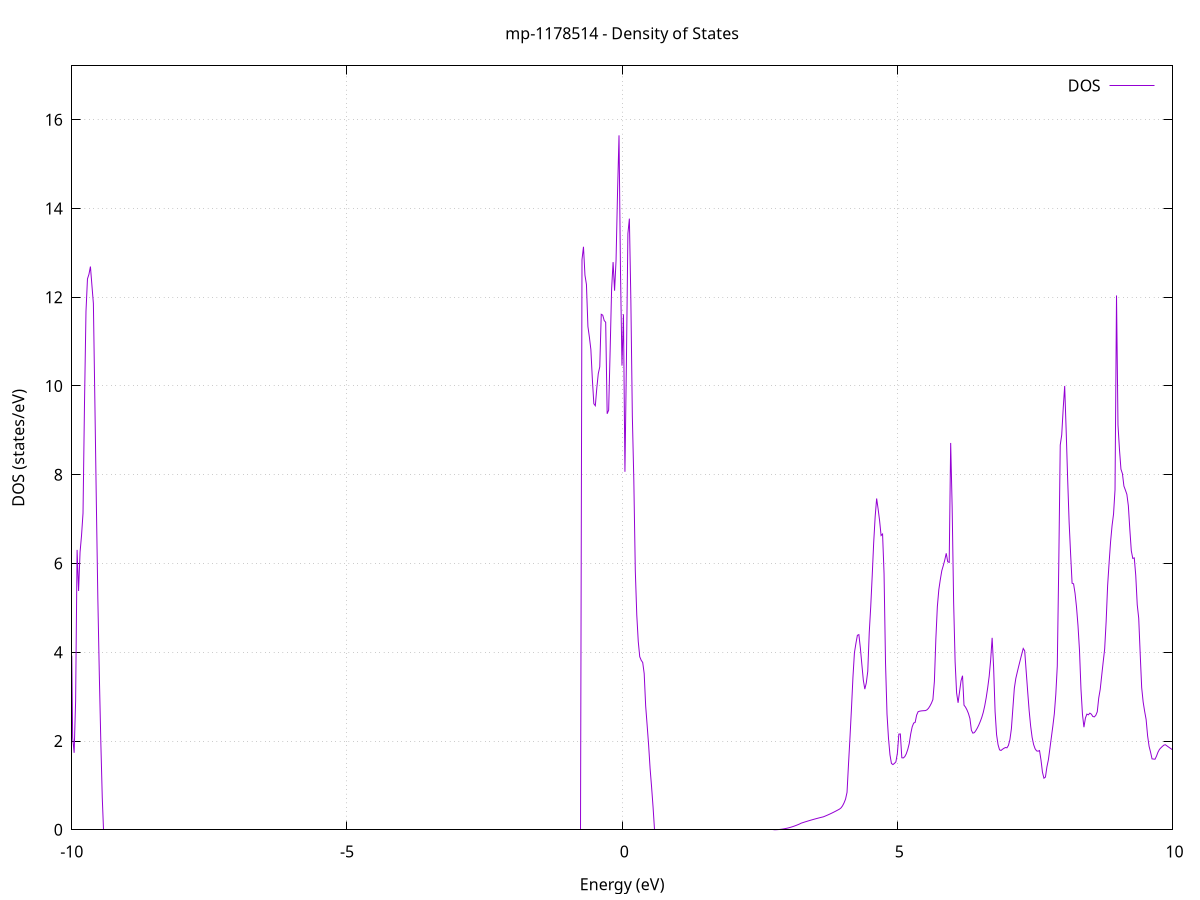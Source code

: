 set title 'mp-1178514 - Density of States'
set xlabel 'Energy (eV)'
set ylabel 'DOS (states/eV)'
set grid
set xrange [-10:10]
set yrange [0:17.211]
set xzeroaxis lt -1
set terminal png size 800,600
set output 'mp-1178514_dos_gnuplot.png'
plot '-' using 1:2 with lines title 'DOS'
-27.444600 0.000000
-27.417700 0.000000
-27.390800 0.000000
-27.363900 0.000000
-27.337000 0.000000
-27.310100 0.000000
-27.283200 0.000000
-27.256300 0.000000
-27.229400 0.000000
-27.202500 0.000000
-27.175600 0.000000
-27.148700 0.000000
-27.121800 0.000000
-27.094900 0.000000
-27.068000 0.000000
-27.041100 0.000000
-27.014200 0.000000
-26.987300 0.000000
-26.960400 0.000000
-26.933500 0.000000
-26.906600 0.000000
-26.879700 0.000000
-26.852700 0.000000
-26.825800 0.000000
-26.798900 0.000000
-26.772000 0.000000
-26.745100 0.000000
-26.718200 0.000000
-26.691300 0.000000
-26.664400 0.000000
-26.637500 0.000000
-26.610600 0.000000
-26.583700 0.000000
-26.556800 0.000000
-26.529900 0.000000
-26.503000 0.000000
-26.476100 0.000000
-26.449200 0.000000
-26.422300 0.000000
-26.395400 0.000000
-26.368500 0.000000
-26.341600 0.000000
-26.314700 0.000000
-26.287800 0.000000
-26.260900 0.000000
-26.234000 0.000000
-26.207100 0.000000
-26.180200 0.000000
-26.153300 0.000000
-26.126400 0.000000
-26.099500 0.000000
-26.072500 0.000000
-26.045600 0.000000
-26.018700 0.000000
-25.991800 0.000000
-25.964900 0.000000
-25.938000 0.000000
-25.911100 0.000000
-25.884200 0.000000
-25.857300 0.000000
-25.830400 0.000000
-25.803500 0.000000
-25.776600 0.000000
-25.749700 0.000000
-25.722800 0.000000
-25.695900 0.000000
-25.669000 0.000000
-25.642100 0.000000
-25.615200 0.000000
-25.588300 0.000000
-25.561400 0.000000
-25.534500 0.000000
-25.507600 0.000000
-25.480700 0.000000
-25.453800 0.000000
-25.426900 0.000000
-25.400000 0.000000
-25.373100 0.000000
-25.346200 0.000000
-25.319300 0.000000
-25.292300 0.000000
-25.265400 0.000000
-25.238500 0.000000
-25.211600 0.000000
-25.184700 0.000000
-25.157800 0.000000
-25.130900 0.000000
-25.104000 0.000000
-25.077100 0.000000
-25.050200 0.000000
-25.023300 0.000000
-24.996400 0.049700
-24.969500 4.871900
-24.942600 8.568900
-24.915700 14.599400
-24.888800 29.090900
-24.861900 51.171900
-24.835000 76.661100
-24.808100 0.000000
-24.781200 0.000000
-24.754300 0.000000
-24.727400 0.000000
-24.700500 0.000000
-24.673600 0.000000
-24.646700 0.000000
-24.619800 0.000000
-24.592900 0.000000
-24.566000 0.000000
-24.539100 0.000000
-24.512100 0.000000
-24.485200 0.000000
-24.458300 0.000000
-24.431400 0.000000
-24.404500 0.000000
-24.377600 0.000000
-24.350700 0.000000
-24.323800 0.000000
-24.296900 0.000000
-24.270000 0.000000
-24.243100 0.000000
-24.216200 0.000000
-24.189300 0.000000
-24.162400 0.000000
-24.135500 0.000000
-24.108600 0.000000
-24.081700 0.000000
-24.054800 0.000000
-24.027900 0.000000
-24.001000 0.000000
-23.974100 0.000000
-23.947200 0.000000
-23.920300 0.000000
-23.893400 0.000000
-23.866500 0.000000
-23.839600 0.000000
-23.812700 0.000000
-23.785800 0.000000
-23.758900 0.000000
-23.731900 0.000000
-23.705000 0.000000
-23.678100 0.000000
-23.651200 0.000000
-23.624300 0.000000
-23.597400 0.000000
-23.570500 0.000000
-23.543600 0.000000
-23.516700 0.000000
-23.489800 0.000000
-23.462900 0.000000
-23.436000 0.000000
-23.409100 0.000000
-23.382200 0.000000
-23.355300 0.000000
-23.328400 0.000000
-23.301500 0.000000
-23.274600 0.000000
-23.247700 0.000000
-23.220800 0.000000
-23.193900 0.000000
-23.167000 0.000000
-23.140100 0.000000
-23.113200 0.000000
-23.086300 0.000000
-23.059400 0.000000
-23.032500 0.000000
-23.005600 0.000000
-22.978700 0.000000
-22.951700 0.000000
-22.924800 0.000000
-22.897900 0.000000
-22.871000 0.000000
-22.844100 0.000000
-22.817200 0.000000
-22.790300 0.000000
-22.763400 0.000000
-22.736500 0.000000
-22.709600 0.000000
-22.682700 0.000000
-22.655800 0.000000
-22.628900 0.000000
-22.602000 0.000000
-22.575100 0.000000
-22.548200 0.000000
-22.521300 0.000000
-22.494400 0.000000
-22.467500 0.000000
-22.440600 0.000000
-22.413700 0.000000
-22.386800 0.000000
-22.359900 0.000000
-22.333000 0.000000
-22.306100 0.000000
-22.279200 0.000000
-22.252300 0.000000
-22.225400 0.000000
-22.198500 0.000000
-22.171500 0.000000
-22.144600 0.000000
-22.117700 0.000000
-22.090800 0.000000
-22.063900 0.000000
-22.037000 0.000000
-22.010100 0.000000
-21.983200 0.000000
-21.956300 0.000000
-21.929400 0.000000
-21.902500 0.000000
-21.875600 0.000000
-21.848700 0.000000
-21.821800 0.000000
-21.794900 0.000000
-21.768000 0.000000
-21.741100 0.000000
-21.714200 0.000000
-21.687300 0.000000
-21.660400 0.000000
-21.633500 0.000000
-21.606600 0.000000
-21.579700 0.000000
-21.552800 0.000000
-21.525900 0.000000
-21.499000 0.000000
-21.472100 0.000000
-21.445200 0.000000
-21.418200 0.000000
-21.391300 0.000000
-21.364400 0.000000
-21.337500 0.000000
-21.310600 0.000000
-21.283700 0.000000
-21.256800 0.000000
-21.229900 0.000000
-21.203000 0.000000
-21.176100 0.000000
-21.149200 0.000000
-21.122300 0.000000
-21.095400 0.000000
-21.068500 0.000000
-21.041600 0.000000
-21.014700 0.000000
-20.987800 0.000000
-20.960900 0.000000
-20.934000 0.000000
-20.907100 0.000000
-20.880200 0.000000
-20.853300 0.000000
-20.826400 0.000000
-20.799500 0.000000
-20.772600 0.000000
-20.745700 0.000000
-20.718800 0.000000
-20.691900 0.000000
-20.665000 0.000000
-20.638000 0.000000
-20.611100 0.000000
-20.584200 0.000000
-20.557300 0.000000
-20.530400 0.000000
-20.503500 0.000000
-20.476600 0.000000
-20.449700 0.000000
-20.422800 0.000000
-20.395900 0.000000
-20.369000 0.000000
-20.342100 0.000000
-20.315200 0.000000
-20.288300 0.000000
-20.261400 0.000000
-20.234500 0.000000
-20.207600 0.000000
-20.180700 0.000000
-20.153800 0.000000
-20.126900 0.000000
-20.100000 0.000000
-20.073100 0.000000
-20.046200 0.000000
-20.019300 0.000000
-19.992400 0.000000
-19.965500 0.000000
-19.938600 0.000000
-19.911700 0.000000
-19.884800 0.000000
-19.857800 0.000000
-19.830900 0.000000
-19.804000 0.000000
-19.777100 0.000000
-19.750200 0.000000
-19.723300 0.000000
-19.696400 0.000000
-19.669500 0.000000
-19.642600 0.000000
-19.615700 0.000000
-19.588800 0.000000
-19.561900 0.000000
-19.535000 0.000000
-19.508100 0.000000
-19.481200 0.000000
-19.454300 0.000000
-19.427400 0.000000
-19.400500 0.000000
-19.373600 0.000000
-19.346700 0.000000
-19.319800 0.000000
-19.292900 0.000000
-19.266000 0.000000
-19.239100 0.000000
-19.212200 0.000000
-19.185300 0.000000
-19.158400 0.000000
-19.131500 0.000000
-19.104600 0.000000
-19.077600 0.000000
-19.050700 0.000000
-19.023800 0.000000
-18.996900 0.000000
-18.970000 0.000000
-18.943100 0.000000
-18.916200 0.000000
-18.889300 0.000000
-18.862400 0.000000
-18.835500 0.000000
-18.808600 0.000000
-18.781700 0.000000
-18.754800 0.000000
-18.727900 0.000000
-18.701000 0.000000
-18.674100 0.000000
-18.647200 0.000000
-18.620300 0.000000
-18.593400 0.000000
-18.566500 0.000000
-18.539600 0.000000
-18.512700 0.000000
-18.485800 0.000000
-18.458900 0.000000
-18.432000 0.000000
-18.405100 0.000000
-18.378200 0.000000
-18.351300 0.000000
-18.324400 0.000000
-18.297400 0.000000
-18.270500 0.000000
-18.243600 0.000000
-18.216700 0.000000
-18.189800 0.000000
-18.162900 0.000000
-18.136000 0.000000
-18.109100 0.000000
-18.082200 0.000000
-18.055300 0.000000
-18.028400 0.000000
-18.001500 0.000000
-17.974600 0.000000
-17.947700 0.000000
-17.920800 0.000000
-17.893900 0.000000
-17.867000 0.000000
-17.840100 0.000000
-17.813200 0.000000
-17.786300 0.000000
-17.759400 0.000000
-17.732500 0.000000
-17.705600 0.000000
-17.678700 0.000000
-17.651800 0.000000
-17.624900 0.000000
-17.598000 0.000000
-17.571100 0.000000
-17.544200 0.000000
-17.517200 0.000000
-17.490300 0.000000
-17.463400 0.000000
-17.436500 0.000000
-17.409600 0.000000
-17.382700 0.000000
-17.355800 0.000000
-17.328900 0.000000
-17.302000 0.000000
-17.275100 0.000000
-17.248200 0.000000
-17.221300 0.000000
-17.194400 0.000000
-17.167500 0.000000
-17.140600 0.000000
-17.113700 0.000000
-17.086800 0.000000
-17.059900 0.000000
-17.033000 0.000000
-17.006100 0.000000
-16.979200 0.000000
-16.952300 0.000000
-16.925400 0.000000
-16.898500 0.000000
-16.871600 0.000000
-16.844700 0.000000
-16.817800 0.000000
-16.790900 0.000000
-16.764000 0.000000
-16.737000 0.000000
-16.710100 0.000000
-16.683200 0.000000
-16.656300 0.000000
-16.629400 0.000000
-16.602500 0.000000
-16.575600 0.000000
-16.548700 0.000000
-16.521800 0.000000
-16.494900 0.000000
-16.468000 0.000000
-16.441100 0.000000
-16.414200 0.000000
-16.387300 0.000000
-16.360400 0.000000
-16.333500 0.000000
-16.306600 0.000000
-16.279700 0.000000
-16.252800 0.000000
-16.225900 0.000000
-16.199000 0.000000
-16.172100 0.000000
-16.145200 0.000000
-16.118300 0.000000
-16.091400 0.000000
-16.064500 0.000000
-16.037600 0.000000
-16.010700 0.000000
-15.983800 0.000000
-15.956800 0.000000
-15.929900 0.000000
-15.903000 0.000000
-15.876100 0.000000
-15.849200 0.000000
-15.822300 0.000000
-15.795400 0.000000
-15.768500 0.000000
-15.741600 0.000000
-15.714700 0.000000
-15.687800 0.000000
-15.660900 0.000000
-15.634000 0.000000
-15.607100 0.000000
-15.580200 0.000000
-15.553300 0.000000
-15.526400 0.000000
-15.499500 0.000000
-15.472600 0.000000
-15.445700 0.000000
-15.418800 0.000000
-15.391900 0.000000
-15.365000 0.000000
-15.338100 0.000000
-15.311200 0.000000
-15.284300 0.000000
-15.257400 0.000000
-15.230500 0.000000
-15.203600 0.000000
-15.176600 0.000000
-15.149700 0.000000
-15.122800 0.000000
-15.095900 0.000000
-15.069000 0.000000
-15.042100 0.000000
-15.015200 0.000000
-14.988300 8.738000
-14.961400 17.979300
-14.934500 15.538700
-14.907600 15.154100
-14.880700 13.030300
-14.853800 12.412300
-14.826900 9.872000
-14.800000 7.821100
-14.773100 5.997500
-14.746200 4.964500
-14.719300 4.331300
-14.692400 3.805700
-14.665500 3.310900
-14.638600 2.816500
-14.611700 2.432800
-14.584800 2.125100
-14.557900 1.864400
-14.531000 1.621100
-14.504100 1.391300
-14.477200 1.203500
-14.450300 1.080600
-14.423400 0.902500
-14.396400 0.574800
-14.369500 0.270800
-14.342600 0.080100
-14.315700 0.002100
-14.288800 0.000000
-14.261900 0.000000
-14.235000 0.000000
-14.208100 0.000000
-14.181200 0.000000
-14.154300 0.000000
-14.127400 0.000000
-14.100500 0.000000
-14.073600 0.000000
-14.046700 0.000000
-14.019800 0.000000
-13.992900 0.000000
-13.966000 0.000000
-13.939100 0.000000
-13.912200 0.000000
-13.885300 0.000000
-13.858400 0.000000
-13.831500 0.000000
-13.804600 0.000000
-13.777700 0.000000
-13.750800 0.000000
-13.723900 0.000000
-13.697000 0.000000
-13.670100 0.000000
-13.643200 0.000000
-13.616200 0.000000
-13.589300 0.000000
-13.562400 0.000000
-13.535500 0.000000
-13.508600 0.000000
-13.481700 0.000000
-13.454800 0.000000
-13.427900 0.000000
-13.401000 0.000000
-13.374100 0.000000
-13.347200 0.000000
-13.320300 0.000000
-13.293400 0.000000
-13.266500 0.000000
-13.239600 0.000000
-13.212700 0.000000
-13.185800 0.000000
-13.158900 0.000000
-13.132000 0.000000
-13.105100 0.000000
-13.078200 0.000000
-13.051300 0.000000
-13.024400 0.000000
-12.997500 0.000000
-12.970600 0.000000
-12.943700 0.000000
-12.916800 0.000000
-12.889900 0.000000
-12.863000 0.000000
-12.836000 0.000000
-12.809100 0.000000
-12.782200 0.000000
-12.755300 0.000000
-12.728400 0.000000
-12.701500 0.000000
-12.674600 0.000000
-12.647700 0.000000
-12.620800 0.000000
-12.593900 0.000000
-12.567000 0.000000
-12.540100 0.000000
-12.513200 0.000000
-12.486300 0.000000
-12.459400 0.000000
-12.432500 0.000000
-12.405600 0.000000
-12.378700 0.000000
-12.351800 0.000000
-12.324900 0.000000
-12.298000 0.000000
-12.271100 0.000000
-12.244200 0.000000
-12.217300 0.000000
-12.190400 0.000000
-12.163500 0.000000
-12.136600 0.000000
-12.109700 0.000000
-12.082800 0.000000
-12.055800 0.000000
-12.028900 0.000000
-12.002000 0.000000
-11.975100 0.000000
-11.948200 0.000000
-11.921300 0.000000
-11.894400 0.000000
-11.867500 0.000000
-11.840600 0.000000
-11.813700 0.000000
-11.786800 0.000000
-11.759900 0.000000
-11.733000 0.000000
-11.706100 0.000000
-11.679200 0.000000
-11.652300 0.000000
-11.625400 0.000000
-11.598500 0.000000
-11.571600 0.000000
-11.544700 0.000000
-11.517800 0.000000
-11.490900 0.000000
-11.464000 0.000000
-11.437100 0.000000
-11.410200 0.000000
-11.383300 0.000000
-11.356400 0.000000
-11.329500 0.000000
-11.302600 0.000000
-11.275600 0.000000
-11.248700 0.000000
-11.221800 0.000000
-11.194900 0.000000
-11.168000 0.000000
-11.141100 0.000000
-11.114200 0.000000
-11.087300 0.000000
-11.060400 0.000000
-11.033500 0.000000
-11.006600 0.000000
-10.979700 0.000000
-10.952800 0.000000
-10.925900 0.000000
-10.899000 0.000000
-10.872100 0.000000
-10.845200 0.000000
-10.818300 0.000000
-10.791400 0.000000
-10.764500 0.000000
-10.737600 0.000000
-10.710700 0.000000
-10.683800 0.000000
-10.656900 0.000000
-10.630000 0.977700
-10.603100 6.387500
-10.576200 7.981000
-10.549300 8.045100
-10.522400 8.112900
-10.495400 7.597800
-10.468500 6.008000
-10.441600 10.731400
-10.414700 13.390200
-10.387800 16.023800
-10.360900 13.847900
-10.334000 10.658800
-10.307100 12.192700
-10.280200 12.280400
-10.253300 13.005200
-10.226400 14.933900
-10.199500 26.738700
-10.172600 30.089800
-10.145700 20.408700
-10.118800 16.532000
-10.091900 14.224700
-10.065000 11.143800
-10.038100 9.129800
-10.011200 5.238500
-9.984300 2.075900
-9.957400 1.734000
-9.930500 2.898200
-9.903600 6.306300
-9.876700 5.380600
-9.849800 6.252900
-9.822900 6.632200
-9.796000 7.133100
-9.769100 9.610000
-9.742200 11.677600
-9.715200 12.411400
-9.688300 12.515400
-9.661400 12.689600
-9.634500 12.269500
-9.607600 11.856100
-9.580700 9.650300
-9.553800 7.366400
-9.526900 5.230800
-9.500000 3.499200
-9.473100 2.004100
-9.446200 0.720600
-9.419300 0.000000
-9.392400 0.000000
-9.365500 0.000000
-9.338600 0.000000
-9.311700 0.000000
-9.284800 0.000000
-9.257900 0.000000
-9.231000 0.000000
-9.204100 0.000000
-9.177200 0.000000
-9.150300 0.000000
-9.123400 0.000000
-9.096500 0.000000
-9.069600 0.000000
-9.042700 0.000000
-9.015800 0.000000
-8.988900 0.000000
-8.962000 0.000000
-8.935000 0.000000
-8.908100 0.000000
-8.881200 0.000000
-8.854300 0.000000
-8.827400 0.000000
-8.800500 0.000000
-8.773600 0.000000
-8.746700 0.000000
-8.719800 0.000000
-8.692900 0.000000
-8.666000 0.000000
-8.639100 0.000000
-8.612200 0.000000
-8.585300 0.000000
-8.558400 0.000000
-8.531500 0.000000
-8.504600 0.000000
-8.477700 0.000000
-8.450800 0.000000
-8.423900 0.000000
-8.397000 0.000000
-8.370100 0.000000
-8.343200 0.000000
-8.316300 0.000000
-8.289400 0.000000
-8.262500 0.000000
-8.235600 0.000000
-8.208700 0.000000
-8.181700 0.000000
-8.154800 0.000000
-8.127900 0.000000
-8.101000 0.000000
-8.074100 0.000000
-8.047200 0.000000
-8.020300 0.000000
-7.993400 0.000000
-7.966500 0.000000
-7.939600 0.000000
-7.912700 0.000000
-7.885800 0.000000
-7.858900 0.000000
-7.832000 0.000000
-7.805100 0.000000
-7.778200 0.000000
-7.751300 0.000000
-7.724400 0.000000
-7.697500 0.000000
-7.670600 0.000000
-7.643700 0.000000
-7.616800 0.000000
-7.589900 0.000000
-7.563000 0.000000
-7.536100 0.000000
-7.509200 0.000000
-7.482300 0.000000
-7.455400 0.000000
-7.428500 0.000000
-7.401500 0.000000
-7.374600 0.000000
-7.347700 0.000000
-7.320800 0.000000
-7.293900 0.000000
-7.267000 0.000000
-7.240100 0.000000
-7.213200 0.000000
-7.186300 0.000000
-7.159400 0.000000
-7.132500 0.000000
-7.105600 0.000000
-7.078700 0.000000
-7.051800 0.000000
-7.024900 0.000000
-6.998000 0.000000
-6.971100 0.000000
-6.944200 0.000000
-6.917300 0.000000
-6.890400 0.000000
-6.863500 0.000000
-6.836600 0.000000
-6.809700 0.000000
-6.782800 0.000000
-6.755900 0.000000
-6.729000 0.000000
-6.702100 0.000000
-6.675200 0.000000
-6.648300 0.000000
-6.621300 0.000000
-6.594400 0.000000
-6.567500 0.000000
-6.540600 0.000000
-6.513700 0.000000
-6.486800 0.000000
-6.459900 0.000000
-6.433000 0.000000
-6.406100 0.000000
-6.379200 0.000000
-6.352300 0.000000
-6.325400 0.000000
-6.298500 0.000000
-6.271600 0.000000
-6.244700 0.000000
-6.217800 0.000000
-6.190900 0.000000
-6.164000 0.000000
-6.137100 0.000000
-6.110200 0.000000
-6.083300 0.000000
-6.056400 0.000000
-6.029500 0.000000
-6.002600 0.000000
-5.975700 0.000000
-5.948800 0.000000
-5.921900 0.000000
-5.895000 0.000000
-5.868100 0.000000
-5.841100 0.000000
-5.814200 0.000000
-5.787300 0.000000
-5.760400 0.000000
-5.733500 0.000000
-5.706600 0.000000
-5.679700 0.000000
-5.652800 0.000000
-5.625900 0.000000
-5.599000 0.000000
-5.572100 0.000000
-5.545200 0.000000
-5.518300 0.000000
-5.491400 0.000000
-5.464500 0.000000
-5.437600 0.000000
-5.410700 0.000000
-5.383800 0.000000
-5.356900 0.000000
-5.330000 0.000000
-5.303100 0.000000
-5.276200 0.000000
-5.249300 0.000000
-5.222400 0.000000
-5.195500 0.000000
-5.168600 0.000000
-5.141700 0.000000
-5.114800 0.000000
-5.087900 0.000000
-5.060900 0.000000
-5.034000 0.000000
-5.007100 0.000000
-4.980200 0.000000
-4.953300 0.000000
-4.926400 0.000000
-4.899500 0.000000
-4.872600 0.000000
-4.845700 0.000000
-4.818800 0.000000
-4.791900 0.000000
-4.765000 0.000000
-4.738100 0.000000
-4.711200 0.000000
-4.684300 0.000000
-4.657400 0.000000
-4.630500 0.000000
-4.603600 0.000000
-4.576700 0.000000
-4.549800 0.000000
-4.522900 0.000000
-4.496000 0.000000
-4.469100 0.000000
-4.442200 0.000000
-4.415300 0.000000
-4.388400 0.000000
-4.361500 0.000000
-4.334600 0.000000
-4.307700 0.000000
-4.280700 0.000000
-4.253800 0.000000
-4.226900 0.000000
-4.200000 0.000000
-4.173100 0.000000
-4.146200 0.000000
-4.119300 0.000000
-4.092400 0.000000
-4.065500 0.000000
-4.038600 0.000000
-4.011700 0.000000
-3.984800 0.000000
-3.957900 0.000000
-3.931000 0.000000
-3.904100 0.000000
-3.877200 0.000000
-3.850300 0.000000
-3.823400 0.000000
-3.796500 0.000000
-3.769600 0.000000
-3.742700 0.000000
-3.715800 0.000000
-3.688900 0.000000
-3.662000 0.000000
-3.635100 0.000000
-3.608200 0.000000
-3.581300 0.000000
-3.554400 0.000000
-3.527500 0.000000
-3.500500 0.000000
-3.473600 0.000000
-3.446700 0.000000
-3.419800 0.000000
-3.392900 0.000000
-3.366000 0.000000
-3.339100 0.000000
-3.312200 0.000000
-3.285300 0.000000
-3.258400 0.000000
-3.231500 0.000000
-3.204600 0.000000
-3.177700 0.000000
-3.150800 0.000000
-3.123900 0.000000
-3.097000 0.000000
-3.070100 0.000000
-3.043200 0.000000
-3.016300 0.000000
-2.989400 0.000000
-2.962500 0.000000
-2.935600 0.000000
-2.908700 0.000000
-2.881800 0.000000
-2.854900 0.000000
-2.828000 0.000000
-2.801100 0.000000
-2.774200 0.000000
-2.747300 0.000000
-2.720300 0.000000
-2.693400 0.000000
-2.666500 0.000000
-2.639600 0.000000
-2.612700 0.000000
-2.585800 0.000000
-2.558900 0.000000
-2.532000 0.000000
-2.505100 0.000000
-2.478200 0.000000
-2.451300 0.000000
-2.424400 0.000000
-2.397500 0.000000
-2.370600 0.000000
-2.343700 0.000000
-2.316800 0.000000
-2.289900 0.000000
-2.263000 0.000000
-2.236100 0.000000
-2.209200 0.000000
-2.182300 0.000000
-2.155400 0.000000
-2.128500 0.000000
-2.101600 0.000000
-2.074700 0.000000
-2.047800 0.000000
-2.020900 0.000000
-1.994000 0.000000
-1.967100 0.000000
-1.940100 0.000000
-1.913200 0.000000
-1.886300 0.000000
-1.859400 0.000000
-1.832500 0.000000
-1.805600 0.000000
-1.778700 0.000000
-1.751800 0.000000
-1.724900 0.000000
-1.698000 0.000000
-1.671100 0.000000
-1.644200 0.000000
-1.617300 0.000000
-1.590400 0.000000
-1.563500 0.000000
-1.536600 0.000000
-1.509700 0.000000
-1.482800 0.000000
-1.455900 0.000000
-1.429000 0.000000
-1.402100 0.000000
-1.375200 0.000000
-1.348300 0.000000
-1.321400 0.000000
-1.294500 0.000000
-1.267600 0.000000
-1.240700 0.000000
-1.213800 0.000000
-1.186900 0.000000
-1.159900 0.000000
-1.133000 0.000000
-1.106100 0.000000
-1.079200 0.000000
-1.052300 0.000000
-1.025400 0.000000
-0.998500 0.000000
-0.971600 0.000000
-0.944700 0.000000
-0.917800 0.000000
-0.890900 0.000000
-0.864000 0.000000
-0.837100 0.000000
-0.810200 0.000000
-0.783300 0.000000
-0.756400 0.000000
-0.729500 12.844400
-0.702600 13.135000
-0.675700 12.496100
-0.648800 12.286200
-0.621900 11.339100
-0.595000 11.097800
-0.568100 10.819100
-0.541200 10.148400
-0.514300 9.598600
-0.487400 9.553700
-0.460500 9.950800
-0.433600 10.277400
-0.406700 10.429700
-0.379700 11.613700
-0.352800 11.595200
-0.325900 11.473900
-0.299000 11.434100
-0.272100 9.373100
-0.245200 9.454100
-0.218300 10.786200
-0.191400 12.186300
-0.164500 12.790100
-0.137600 12.145100
-0.110700 12.831100
-0.083800 14.354500
-0.056900 15.646000
-0.030000 12.576300
-0.003100 10.457000
0.023800 11.614800
0.050700 8.065400
0.077600 10.543000
0.104500 13.430200
0.131400 13.769200
0.158300 11.933800
0.185200 9.322500
0.212100 7.875500
0.239000 5.840300
0.265900 4.838900
0.292800 4.242000
0.319700 3.898900
0.346600 3.818500
0.373500 3.769900
0.400500 3.520300
0.427400 2.790000
0.454300 2.352900
0.481200 1.906500
0.508100 1.377500
0.535000 0.962700
0.561900 0.509800
0.588800 0.000000
0.615700 0.000000
0.642600 0.000000
0.669500 0.000000
0.696400 0.000000
0.723300 0.000000
0.750200 0.000000
0.777100 0.000000
0.804000 0.000000
0.830900 0.000000
0.857800 0.000000
0.884700 0.000000
0.911600 0.000000
0.938500 0.000000
0.965400 0.000000
0.992300 0.000000
1.019200 0.000000
1.046100 0.000000
1.073000 0.000000
1.099900 0.000000
1.126800 0.000000
1.153700 0.000000
1.180700 0.000000
1.207600 0.000000
1.234500 0.000000
1.261400 0.000000
1.288300 0.000000
1.315200 0.000000
1.342100 0.000000
1.369000 0.000000
1.395900 0.000000
1.422800 0.000000
1.449700 0.000000
1.476600 0.000000
1.503500 0.000000
1.530400 0.000000
1.557300 0.000000
1.584200 0.000000
1.611100 0.000000
1.638000 0.000000
1.664900 0.000000
1.691800 0.000000
1.718700 0.000000
1.745600 0.000000
1.772500 0.000000
1.799400 0.000000
1.826300 0.000000
1.853200 0.000000
1.880100 0.000000
1.907000 0.000000
1.933900 0.000000
1.960900 0.000000
1.987800 0.000000
2.014700 0.000000
2.041600 0.000000
2.068500 0.000000
2.095400 0.000000
2.122300 0.000000
2.149200 0.000000
2.176100 0.000000
2.203000 0.000000
2.229900 0.000000
2.256800 0.000000
2.283700 0.000000
2.310600 0.000000
2.337500 0.000000
2.364400 0.000000
2.391300 0.000000
2.418200 0.000000
2.445100 0.000000
2.472000 0.000000
2.498900 0.000000
2.525800 0.000000
2.552700 0.000000
2.579600 0.000000
2.606500 0.000000
2.633400 0.000000
2.660300 0.000000
2.687200 0.000000
2.714100 0.000000
2.741100 0.000000
2.768000 0.000200
2.794900 0.001100
2.821800 0.003000
2.848700 0.005600
2.875600 0.009100
2.902500 0.013500
2.929400 0.018700
2.956300 0.024700
2.983200 0.031600
3.010100 0.039300
3.037000 0.047900
3.063900 0.057300
3.090800 0.067600
3.117700 0.078700
3.144600 0.090700
3.171500 0.103500
3.198400 0.117100
3.225300 0.131600
3.252200 0.148600
3.279100 0.159600
3.306000 0.170300
3.332900 0.180900
3.359800 0.191200
3.386700 0.201400
3.413600 0.211300
3.440500 0.221100
3.467400 0.230600
3.494300 0.240000
3.521300 0.249100
3.548200 0.258000
3.575100 0.266800
3.602000 0.275300
3.628900 0.283600
3.655800 0.291700
3.682700 0.305100
3.709600 0.319100
3.736500 0.333600
3.763400 0.348600
3.790300 0.364100
3.817200 0.380100
3.844100 0.396600
3.871000 0.413600
3.897900 0.431100
3.924800 0.449100
3.951700 0.467500
3.978600 0.494900
4.005500 0.541300
4.032400 0.606700
4.059300 0.691000
4.086200 0.843900
4.113100 1.483500
4.140000 2.081900
4.166900 2.733300
4.193800 3.437900
4.220700 3.989600
4.247600 4.197700
4.274500 4.382100
4.301500 4.397300
4.328400 4.097200
4.355300 3.726700
4.382200 3.371800
4.409100 3.168900
4.436000 3.306700
4.462900 3.570200
4.489800 4.440300
4.516700 5.023300
4.543600 5.719800
4.570500 6.466600
4.597400 7.053400
4.624300 7.463900
4.651200 7.227900
4.678100 6.962500
4.705000 6.629800
4.731900 6.663800
4.758800 5.774200
4.785700 3.753000
4.812600 2.607900
4.839500 2.060700
4.866400 1.689300
4.893300 1.493900
4.920200 1.468800
4.947100 1.494900
4.974000 1.530100
5.000900 1.723600
5.027800 2.155300
5.054800 2.158700
5.081700 1.622500
5.108600 1.618100
5.135500 1.647700
5.162400 1.711100
5.189300 1.808400
5.216200 1.939600
5.243100 2.158600
5.270000 2.318400
5.296900 2.403900
5.323800 2.419200
5.350700 2.582800
5.377600 2.659700
5.404500 2.671300
5.431400 2.677400
5.458300 2.681400
5.485200 2.683300
5.512100 2.685600
5.539000 2.702600
5.565900 2.736900
5.592800 2.788300
5.619700 2.852400
5.646600 2.934900
5.673500 3.342000
5.700400 4.304400
5.727300 5.026000
5.754200 5.410300
5.781100 5.636900
5.808000 5.835200
5.835000 5.951400
5.861900 6.075900
5.888800 6.228600
5.915700 6.038300
5.942600 6.023600
5.969500 8.715500
5.996400 7.265500
6.023300 5.118100
6.050200 3.785300
6.077100 3.084800
6.104000 2.861200
6.130900 3.110600
6.157800 3.357400
6.184700 3.471000
6.211600 2.807500
6.238500 2.764100
6.265400 2.701400
6.292300 2.619600
6.319200 2.506600
6.346100 2.242200
6.373000 2.177000
6.399900 2.188600
6.426800 2.235000
6.453700 2.292400
6.480600 2.360900
6.507500 2.440500
6.534400 2.531000
6.561300 2.643500
6.588200 2.792500
6.615200 2.977900
6.642100 3.199800
6.669000 3.458200
6.695900 3.825200
6.722800 4.324900
6.749700 3.657800
6.776600 2.660600
6.803500 2.142500
6.830400 1.917300
6.857300 1.801300
6.884200 1.786900
6.911100 1.814100
6.938000 1.836200
6.964900 1.853400
6.991800 1.847300
7.018700 1.900400
7.045600 2.030600
7.072500 2.273300
7.099400 2.733300
7.126300 3.188700
7.153200 3.410900
7.180100 3.554800
7.207000 3.692400
7.233900 3.826000
7.260800 3.956900
7.287700 4.084800
7.314600 4.030500
7.341500 3.569000
7.368400 3.117400
7.395400 2.684300
7.422300 2.339700
7.449200 2.083400
7.476100 1.922200
7.503000 1.826400
7.529900 1.778300
7.556800 1.770300
7.583700 1.784500
7.610600 1.571400
7.637500 1.294100
7.664400 1.161600
7.691300 1.187400
7.718200 1.416600
7.745100 1.578600
7.772000 1.827900
7.798900 2.081700
7.825800 2.334500
7.852700 2.612300
7.879600 3.049900
7.906500 3.689300
7.933400 5.971700
7.960300 8.668400
7.987200 8.896900
8.014100 9.489500
8.041000 9.999600
8.067900 8.997300
8.094800 7.911600
8.121700 6.928100
8.148600 6.216800
8.175600 5.554200
8.202500 5.541700
8.229400 5.327800
8.256300 5.012200
8.283200 4.594400
8.310100 4.043500
8.337000 3.170800
8.363900 2.603300
8.390800 2.311400
8.417700 2.517100
8.444600 2.606000
8.471500 2.590500
8.498400 2.627700
8.525300 2.604600
8.552200 2.552800
8.579100 2.543100
8.606000 2.578100
8.632900 2.657700
8.659800 2.969800
8.686700 3.163600
8.713600 3.474500
8.740500 3.779600
8.767400 4.071800
8.794300 4.691800
8.821200 5.500500
8.848100 6.017200
8.875000 6.488400
8.901900 6.851300
8.928800 7.113400
8.955800 7.659600
8.982700 12.037600
9.009600 9.118100
9.036500 8.565900
9.063400 8.124500
9.090300 8.023100
9.117200 7.743100
9.144100 7.653900
9.171000 7.556700
9.197900 7.299800
9.224800 6.766300
9.251700 6.283300
9.278600 6.113700
9.305500 6.125900
9.332400 5.728600
9.359300 5.070400
9.386200 4.766100
9.413100 3.961500
9.440000 3.203000
9.466900 2.879100
9.493800 2.668500
9.520700 2.485700
9.547600 2.118600
9.574500 1.881100
9.601400 1.748400
9.628300 1.597700
9.655200 1.593300
9.682100 1.589900
9.709000 1.658400
9.736000 1.747300
9.762900 1.810500
9.789800 1.847100
9.816700 1.879300
9.843600 1.907400
9.870500 1.916200
9.897400 1.891500
9.924300 1.867400
9.951200 1.844000
9.978100 1.821300
10.005000 1.799200
10.031900 1.777600
10.058800 1.755600
10.085700 1.733300
10.112600 1.710700
10.139500 1.687700
10.166400 1.664300
10.193300 1.640600
10.220200 1.918200
10.247100 2.064900
10.274000 2.192500
10.300900 2.486200
10.327800 2.033000
10.354700 1.773200
10.381600 1.563800
10.408500 1.429000
10.435400 1.375200
10.462300 1.400400
10.489200 1.643600
10.516200 2.046900
10.543100 2.394300
10.570000 2.783200
10.596900 2.811000
10.623800 2.774700
10.650700 2.674400
10.677600 2.517200
10.704500 2.549600
10.731400 1.782100
10.758300 1.539600
10.785200 1.391700
10.812100 1.303500
10.839000 1.205900
10.865900 1.098500
10.892800 0.979200
10.919700 0.847900
10.946600 0.704800
10.973500 0.551800
11.000400 0.392400
11.027300 0.266700
11.054200 0.169100
11.081100 0.099400
11.108000 0.057700
11.134900 0.065900
11.161800 0.084500
11.188700 0.117200
11.215600 0.166000
11.242500 0.225100
11.269400 0.403400
11.296400 0.687100
11.323300 1.076700
11.350200 1.522600
11.377100 2.042700
11.404000 2.406400
11.430900 2.559400
11.457800 2.606500
11.484700 2.561600
11.511600 2.587700
11.538500 2.633200
11.565400 2.675900
11.592300 2.715700
11.619200 2.752800
11.646100 2.787000
11.673000 2.818500
11.699900 2.847100
11.726800 2.873100
11.753700 2.886100
11.780600 2.936300
11.807500 3.108000
11.834400 3.313900
11.861300 3.682200
11.888200 3.671100
11.915100 3.518900
11.942000 3.216500
11.968900 2.960000
11.995800 2.697700
12.022700 2.354100
12.049600 2.316300
12.076600 2.198400
12.103500 2.349200
12.130400 2.441200
12.157300 2.476600
12.184200 2.502300
12.211100 2.535500
12.238000 2.576200
12.264900 2.631300
12.291800 2.701400
12.318700 2.615100
12.345600 2.606700
12.372500 2.585600
12.399400 2.552000
12.426300 2.478800
12.453200 2.391500
12.480100 2.295700
12.507000 2.191400
12.533900 2.038000
12.560800 1.800000
12.587700 1.574300
12.614600 1.360900
12.641500 1.231600
12.668400 1.231300
12.695300 1.343400
12.722200 1.460800
12.749100 1.573000
12.776000 1.680000
12.802900 1.782100
12.829800 1.880300
12.856800 1.992700
12.883700 2.098400
12.910600 2.198300
12.937500 2.312000
12.964400 2.449000
12.991300 2.609500
13.018200 2.801800
13.045100 3.190500
13.072000 3.830000
13.098900 4.522400
13.125800 4.329400
13.152700 4.077800
13.179600 3.935500
13.206500 3.861800
13.233400 3.740500
13.260300 3.649900
13.287200 3.585500
13.314100 3.542900
13.341000 3.509300
13.367900 3.488100
13.394800 3.484800
13.421700 3.499500
13.448600 3.532100
13.475500 3.585700
13.502400 3.652400
13.529300 3.733600
13.556200 3.802500
13.583100 3.800300
13.610000 3.806800
13.637000 3.858000
13.663900 4.598300
13.690800 5.586900
13.717700 5.900200
13.744600 5.867800
13.771500 5.499100
13.798400 4.855500
13.825300 4.238300
13.852200 3.607100
13.879100 3.022900
13.906000 2.508900
13.932900 2.073700
13.959800 1.725700
13.986700 1.441800
14.013600 1.175800
14.040500 0.959200
14.067400 0.791900
14.094300 0.673900
14.121200 0.586700
14.148100 0.673300
14.175000 0.882600
14.201900 1.391100
14.228800 1.742600
14.255700 2.133300
14.282600 2.554500
14.309500 3.004200
14.336400 3.482300
14.363300 3.992700
14.390200 5.311800
14.417200 6.018300
14.444100 6.513500
14.471000 6.642500
14.497900 6.512500
14.524800 6.203000
14.551700 5.927100
14.578600 6.094500
14.605500 5.790700
14.632400 4.696700
14.659300 3.112000
14.686200 2.411200
14.713100 2.042400
14.740000 1.818500
14.766900 1.748600
14.793800 1.684300
14.820700 1.629400
14.847600 1.585500
14.874500 1.552500
14.901400 1.530400
14.928300 1.519200
14.955200 1.518900
14.982100 1.532900
15.009000 1.578100
15.035900 1.634700
15.062800 1.704900
15.089700 1.780600
15.116600 1.871300
15.143500 1.962900
15.170400 2.035200
15.197400 2.096400
15.224300 2.147500
15.251200 2.188400
15.278100 2.219200
15.305000 2.326000
15.331900 2.359400
15.358800 2.280300
15.385700 2.208300
15.412600 2.125900
15.439500 2.033100
15.466400 1.932400
15.493300 1.927700
15.520200 1.948100
15.547100 1.924800
15.574000 1.997300
15.600900 2.041900
15.627800 2.269600
15.654700 2.496000
15.681600 2.540700
15.708500 2.754500
15.735400 3.015000
15.762300 3.251400
15.789200 3.412500
15.816100 3.563800
15.843000 3.705300
15.869900 3.837000
15.896800 4.015100
15.923700 4.293800
15.950600 4.483100
15.977600 4.614600
16.004500 4.687000
16.031400 4.595200
16.058300 4.867700
16.085200 4.742100
16.112100 4.564800
16.139000 4.290700
16.165900 3.847600
16.192800 3.829700
16.219700 3.857100
16.246600 3.924100
16.273500 4.032000
16.300400 4.924800
16.327300 5.664600
16.354200 4.608400
16.381100 4.737200
16.408000 4.639700
16.434900 4.419700
16.461800 4.113600
16.488700 3.734600
16.515600 3.290900
16.542500 1.869100
16.569400 1.568500
16.596300 2.489300
16.623200 3.346800
16.650100 3.392000
16.677000 3.308500
16.703900 3.476800
16.730800 3.389800
16.757800 3.474000
16.784700 3.558100
16.811600 3.658200
16.838500 3.732800
16.865400 3.849600
16.892300 3.925100
16.919200 3.951800
16.946100 3.975000
16.973000 4.066400
16.999900 4.178600
17.026800 4.238700
17.053700 4.142400
17.080600 3.812500
17.107500 3.398400
17.134400 3.170200
17.161300 3.037800
17.188200 2.983300
17.215100 2.931300
17.242000 3.044800
17.268900 3.101000
17.295800 3.043900
17.322700 2.991900
17.349600 3.152800
17.376500 3.171500
17.403400 3.222700
17.430300 3.289100
17.457200 3.364200
17.484100 3.448200
17.511100 3.541000
17.538000 3.658400
17.564900 3.835200
17.591800 4.030900
17.618700 4.205500
17.645600 4.372600
17.672500 4.472200
17.699400 4.501400
17.726300 4.412300
17.753200 4.115600
17.780100 3.645200
17.807000 3.301300
17.833900 3.097900
17.860800 3.036300
17.887700 3.203300
17.914600 3.687700
17.941500 3.996200
17.968400 4.038200
17.995300 3.885500
18.022200 3.788600
18.049100 3.730000
18.076000 3.678500
18.102900 3.638700
18.129800 3.609600
18.156700 3.585500
18.183600 3.567200
18.210500 3.370700
18.237400 3.211900
18.264300 3.240600
18.291300 3.241500
18.318200 3.261400
18.345100 3.353000
18.372000 3.548700
18.398900 3.834300
18.425800 3.870800
18.452700 3.806800
18.479600 3.717300
18.506500 3.602400
18.533400 3.472500
18.560300 3.343200
18.587200 3.215400
18.614100 3.106200
18.641000 3.021600
18.667900 2.953500
18.694800 2.899100
18.721700 2.860500
18.748600 2.837700
18.775500 2.788300
18.802400 2.795700
18.829300 2.841900
18.856200 2.928700
18.883100 3.034300
18.910000 3.158900
18.936900 3.301900
18.963800 3.392000
18.990700 3.360500
19.017600 3.240600
19.044500 3.094700
19.071500 2.998400
19.098400 2.940700
19.125300 2.890400
19.152200 2.705400
19.179100 2.721200
19.206000 2.723800
19.232900 2.713600
19.259800 2.698400
19.286700 2.698100
19.313600 2.673900
19.340500 2.591300
19.367400 2.532200
19.394300 2.496500
19.421200 2.483200
19.448100 2.495600
19.475000 2.572000
19.501900 2.720100
19.528800 2.939800
19.555700 3.231100
19.582600 3.579500
19.609500 4.070300
19.636400 4.944500
19.663300 6.045100
19.690200 5.424000
19.717100 5.513000
19.744000 5.443900
19.770900 5.176700
19.797800 4.912000
19.824700 4.649600
19.851700 4.395500
19.878600 4.239600
19.905500 4.108500
19.932400 3.865300
19.959300 4.220800
19.986200 3.496400
20.013100 3.202500
20.040000 3.179900
20.066900 3.227500
20.093800 3.466800
20.120700 3.524600
20.147600 3.736100
20.174500 3.873500
20.201400 3.899600
20.228300 3.935700
20.255200 3.898000
20.282100 3.816500
20.309000 3.697600
20.335900 3.575000
20.362800 3.455300
20.389700 3.337700
20.416600 3.338800
20.443500 3.392500
20.470400 3.574700
20.497300 3.720800
20.524200 3.919400
20.551100 4.214000
20.578000 4.631900
20.604900 5.227700
20.631900 5.925800
20.658800 4.731200
20.685700 4.749700
20.712600 4.368100
20.739500 4.001300
20.766400 3.659500
20.793300 3.338500
20.820200 3.030100
20.847100 2.734300
20.874000 2.433200
20.900900 2.374400
20.927800 2.334500
20.954700 2.333800
20.981600 2.450500
21.008500 2.641500
21.035400 2.838500
21.062300 3.027000
21.089200 3.206900
21.116100 3.378200
21.143000 3.541100
21.169900 3.750000
21.196800 4.148800
21.223700 4.345900
21.250600 4.616700
21.277500 4.167700
21.304400 3.952500
21.331300 3.620800
21.358200 3.496100
21.385100 3.442800
21.412100 4.102100
21.439000 4.172300
21.465900 4.221400
21.492800 4.472500
21.519700 4.769300
21.546600 4.765200
21.573500 4.819000
21.600400 4.850600
21.627300 4.766300
21.654200 4.608400
21.681100 4.497900
21.708000 4.228000
21.734900 4.091900
21.761800 4.150200
21.788700 4.194800
21.815600 4.223100
21.842500 4.236700
21.869400 4.180300
21.896300 4.020600
21.923200 3.993300
21.950100 3.968200
21.977000 3.516400
22.003900 3.297100
22.030800 3.013500
22.057700 2.691500
22.084600 2.418400
22.111500 2.255800
22.138400 2.134100
22.165300 2.096500
22.192300 2.346000
22.219200 2.818100
22.246100 3.465700
22.273000 3.773600
22.299900 3.752200
22.326800 3.677100
22.353700 3.606800
22.380600 3.542900
22.407500 3.478700
22.434400 2.902700
22.461300 2.778700
22.488200 2.821900
22.515100 2.941300
22.542000 3.080800
22.568900 3.271700
22.595800 3.464700
22.622700 3.651700
22.649600 3.815200
22.676500 3.863000
22.703400 3.829400
22.730300 3.780100
22.757200 3.883700
22.784100 3.881600
22.811000 3.904500
22.837900 3.930300
22.864800 4.000600
22.891700 4.033100
22.918600 4.028100
22.945500 3.985300
22.972500 3.904900
22.999400 3.233200
23.026300 2.993400
23.053200 2.940600
23.080100 2.597800
23.107000 2.325600
23.133900 2.123100
23.160800 1.912300
23.187700 1.815300
23.214600 1.714000
23.241500 1.623500
23.268400 1.582400
23.295300 1.571400
23.322200 1.556100
23.349100 1.529500
23.376000 1.503400
23.402900 1.491800
23.429800 1.544900
23.456700 1.728400
23.483600 2.039600
23.510500 1.875400
23.537400 1.730000
23.564300 1.576400
23.591200 1.414700
23.618100 1.244700
23.645000 1.066500
23.671900 0.880100
23.698800 0.685600
23.725700 0.239000
23.752700 0.204400
23.779600 0.170000
23.806500 0.136000
23.833400 0.102300
23.860300 0.068900
23.887200 0.035800
23.914100 0.003000
23.941000 0.000000
23.967900 0.000000
23.994800 0.000000
24.021700 0.000000
24.048600 0.000000
24.075500 0.000000
24.102400 0.000000
24.129300 0.000000
24.156200 0.000000
24.183100 0.000000
24.210000 0.000000
24.236900 0.000000
24.263800 0.000000
24.290700 0.000000
24.317600 0.000000
24.344500 0.000000
24.371400 0.000000
24.398300 0.000000
24.425200 0.000000
24.452100 0.000000
24.479000 0.000000
24.505900 0.000000
24.532900 0.000000
24.559800 0.000000
24.586700 0.000000
24.613600 0.000000
24.640500 0.000000
24.667400 0.000000
24.694300 0.000000
24.721200 0.000000
24.748100 0.000000
24.775000 0.000000
24.801900 0.000000
24.828800 0.000000
24.855700 0.000000
24.882600 0.000000
24.909500 0.000000
24.936400 0.000000
24.963300 0.000000
24.990200 0.000000
25.017100 0.000000
25.044000 0.000000
25.070900 0.000000
25.097800 0.000000
25.124700 0.000000
25.151600 0.000000
25.178500 0.000000
25.205400 0.000000
25.232300 0.000000
25.259200 0.000000
25.286100 0.000000
25.313100 0.000000
25.340000 0.000000
25.366900 0.000000
25.393800 0.000000
25.420700 0.000000
25.447600 0.000000
25.474500 0.000000
25.501400 0.000000
25.528300 0.000000
25.555200 0.000000
25.582100 0.000000
25.609000 0.000000
25.635900 0.000000
25.662800 0.000000
25.689700 0.000000
25.716600 0.000000
25.743500 0.000000
25.770400 0.000000
25.797300 0.000000
25.824200 0.000000
25.851100 0.000000
25.878000 0.000000
25.904900 0.000000
25.931800 0.000000
25.958700 0.000000
25.985600 0.000000
26.012500 0.000000
26.039400 0.000000
26.066300 0.000000
26.093300 0.000000
26.120200 0.000000
26.147100 0.000000
26.174000 0.000000
26.200900 0.000000
26.227800 0.000000
26.254700 0.000000
26.281600 0.000000
26.308500 0.000000
26.335400 0.000000
26.362300 0.000000
e

